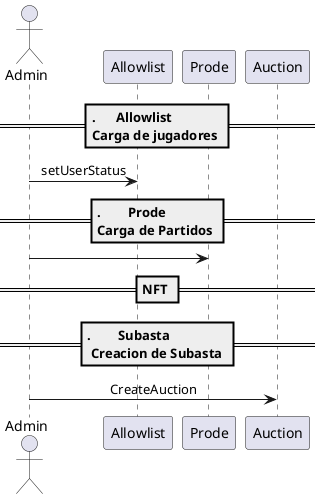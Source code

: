 @startuml
skinparam sequenceMessageAlign center

actor Admin
== .      Allowlist \nCarga de jugadores ==

Admin -> Allowlist : setUserStatus

== .        Prode\nCarga de Partidos ==

Admin -> Prode

== NFT ==

== .        Subasta\n Creacion de Subasta ==

Admin -> Auction: CreateAuction
@enduml